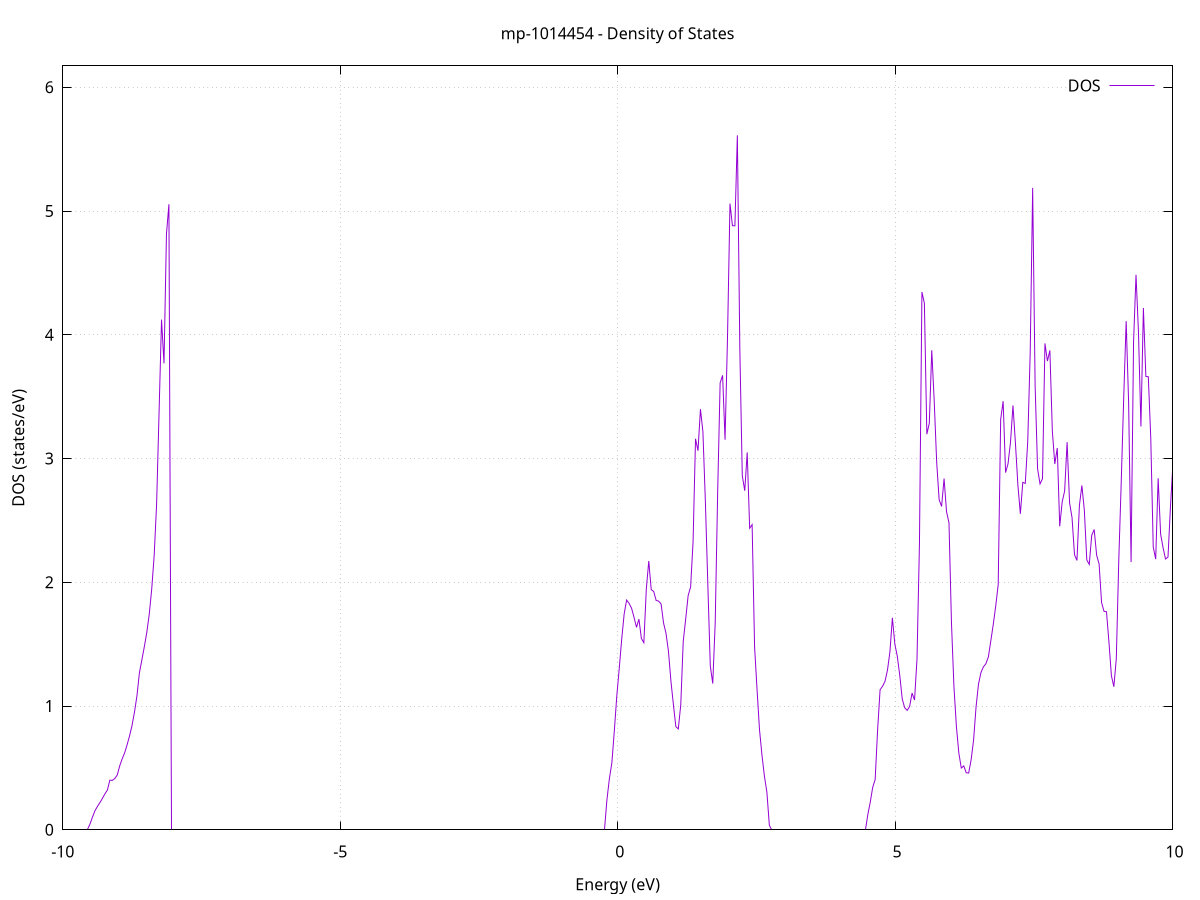 set title 'mp-1014454 - Density of States'
set xlabel 'Energy (eV)'
set ylabel 'DOS (states/eV)'
set grid
set xrange [-10:10]
set yrange [0:6.173]
set xzeroaxis lt -1
set terminal png size 800,600
set output 'mp-1014454_dos_gnuplot.png'
plot '-' using 1:2 with lines title 'DOS'
-40.063800 0.000000
-40.019500 0.000000
-39.975100 0.000000
-39.930800 0.000000
-39.886400 0.000000
-39.842100 0.000000
-39.797700 0.000000
-39.753400 0.000000
-39.709000 0.000000
-39.664700 0.000000
-39.620300 0.000000
-39.576000 0.000000
-39.531600 0.000000
-39.487300 0.000000
-39.442900 0.000000
-39.398600 0.000000
-39.354200 0.000000
-39.309900 0.000000
-39.265500 0.000000
-39.221200 0.000000
-39.176800 0.000000
-39.132500 0.000000
-39.088100 0.000000
-39.043800 0.000000
-38.999400 0.000000
-38.955100 0.000000
-38.910700 0.000000
-38.866400 0.000000
-38.822000 0.000000
-38.777700 0.000000
-38.733300 0.000000
-38.688900 0.000000
-38.644600 0.000000
-38.600200 0.000000
-38.555900 0.000000
-38.511500 0.000000
-38.467200 0.000000
-38.422800 0.000000
-38.378500 0.000000
-38.334100 0.000000
-38.289800 0.000000
-38.245400 0.000000
-38.201100 0.000000
-38.156700 0.000000
-38.112400 0.000000
-38.068000 0.000000
-38.023700 0.000000
-37.979300 0.000000
-37.935000 0.000000
-37.890600 0.000000
-37.846300 0.000000
-37.801900 0.000000
-37.757600 0.000000
-37.713200 0.000000
-37.668900 0.000000
-37.624500 0.000000
-37.580200 0.000000
-37.535800 0.000000
-37.491500 0.000000
-37.447100 0.000000
-37.402800 0.000000
-37.358400 0.000000
-37.314100 0.000000
-37.269700 0.000000
-37.225400 0.000000
-37.181000 0.000000
-37.136700 0.000000
-37.092300 0.000000
-37.048000 0.000000
-37.003600 0.000000
-36.959300 0.000000
-36.914900 0.000000
-36.870600 0.000000
-36.826200 0.000000
-36.781900 0.000000
-36.737500 0.000000
-36.693200 0.000000
-36.648800 0.000000
-36.604500 0.000000
-36.560100 0.000000
-36.515800 0.000000
-36.471400 0.000000
-36.427100 0.000000
-36.382700 0.000000
-36.338400 0.000000
-36.294000 0.000000
-36.249700 0.000000
-36.205300 0.000000
-36.161000 0.000000
-36.116600 0.000000
-36.072300 0.000000
-36.027900 2.515500
-35.983600 14.309000
-35.939200 10.904200
-35.894900 20.099600
-35.850500 22.763900
-35.806200 18.663500
-35.761800 17.527300
-35.717500 32.474800
-35.673100 31.973600
-35.628800 0.000000
-35.584400 0.461800
-35.540100 1.588300
-35.495700 4.523400
-35.451400 13.938400
-35.407000 3.914200
-35.362700 12.653100
-35.318300 11.377000
-35.274000 0.000000
-35.229600 0.000000
-35.185300 0.000000
-35.140900 0.000000
-35.096600 0.000000
-35.052200 0.000000
-35.007900 0.000000
-34.963500 0.000000
-34.919200 0.000000
-34.874800 0.000000
-34.830500 0.000000
-34.786100 0.000000
-34.741800 0.000000
-34.697400 0.000000
-34.653100 0.000000
-34.608700 0.000000
-34.564400 0.000000
-34.520000 0.000000
-34.475700 0.000000
-34.431300 0.000000
-34.387000 0.000000
-34.342600 0.000000
-34.298300 0.000000
-34.253900 0.000000
-34.209600 0.000000
-34.165200 0.000000
-34.120900 0.000000
-34.076500 0.000000
-34.032200 0.000000
-33.987800 0.000000
-33.943500 0.000000
-33.899100 0.000000
-33.854800 0.000000
-33.810400 0.000000
-33.766100 0.000000
-33.721700 0.000000
-33.677400 0.000000
-33.633000 0.000000
-33.588700 0.000000
-33.544300 0.000000
-33.500000 0.000000
-33.455600 0.000000
-33.411300 0.000000
-33.366900 0.000000
-33.322600 0.000000
-33.278200 0.000000
-33.233900 0.000000
-33.189500 0.000000
-33.145200 0.000000
-33.100800 0.000000
-33.056500 0.000000
-33.012100 0.000000
-32.967800 0.000000
-32.923400 0.000000
-32.879100 0.000000
-32.834700 0.000000
-32.790400 0.000000
-32.746000 0.000000
-32.701700 0.000000
-32.657300 0.000000
-32.613000 0.000000
-32.568600 0.000000
-32.524300 0.000000
-32.479900 0.000000
-32.435600 0.000000
-32.391200 0.000000
-32.346900 0.000000
-32.302500 0.000000
-32.258200 0.000000
-32.213800 0.000000
-32.169500 0.000000
-32.125100 0.000000
-32.080800 0.000000
-32.036400 0.000000
-31.992100 0.000000
-31.947700 0.000000
-31.903400 0.000000
-31.859000 0.000000
-31.814700 0.000000
-31.770300 0.000000
-31.726000 0.000000
-31.681600 0.000000
-31.637300 0.000000
-31.592900 0.000000
-31.548600 0.000000
-31.504200 0.000000
-31.459900 0.000000
-31.415500 0.000000
-31.371200 0.000000
-31.326800 0.000000
-31.282500 0.000000
-31.238100 0.000000
-31.193800 0.000000
-31.149400 0.000000
-31.105100 0.000000
-31.060700 0.000000
-31.016400 0.000000
-30.972000 0.000000
-30.927700 0.000000
-30.883300 0.000000
-30.839000 0.000000
-30.794600 0.000000
-30.750300 0.000000
-30.705900 0.000000
-30.661600 0.000000
-30.617200 0.000000
-30.572900 0.000000
-30.528500 0.000000
-30.484200 0.000000
-30.439800 0.000000
-30.395500 0.000000
-30.351100 0.000000
-30.306800 0.000000
-30.262400 0.000000
-30.218100 0.000000
-30.173700 0.000000
-30.129400 0.000000
-30.085000 0.000000
-30.040600 0.000000
-29.996300 0.000000
-29.951900 0.000000
-29.907600 0.000000
-29.863200 0.000000
-29.818900 0.000000
-29.774500 0.000000
-29.730200 0.000000
-29.685800 0.000000
-29.641500 0.000000
-29.597100 0.000000
-29.552800 0.000000
-29.508400 0.000000
-29.464100 0.000000
-29.419700 0.000000
-29.375400 0.000000
-29.331000 0.000000
-29.286700 0.000000
-29.242300 0.000000
-29.198000 0.000000
-29.153600 0.000000
-29.109300 0.000000
-29.064900 0.000000
-29.020600 0.000000
-28.976200 0.000000
-28.931900 0.000000
-28.887500 0.000000
-28.843200 0.000000
-28.798800 0.000000
-28.754500 0.000000
-28.710100 0.000000
-28.665800 0.000000
-28.621400 0.000000
-28.577100 0.000000
-28.532700 0.000000
-28.488400 0.000000
-28.444000 0.000000
-28.399700 0.000000
-28.355300 0.000000
-28.311000 0.000000
-28.266600 0.000000
-28.222300 0.000000
-28.177900 0.000000
-28.133600 0.000000
-28.089200 0.000000
-28.044900 0.000000
-28.000500 0.000000
-27.956200 0.000000
-27.911800 0.000000
-27.867500 0.000000
-27.823100 0.000000
-27.778800 0.000000
-27.734400 0.000000
-27.690100 0.000000
-27.645700 0.000000
-27.601400 0.000000
-27.557000 0.000000
-27.512700 0.000000
-27.468300 0.000000
-27.424000 0.000000
-27.379600 0.000000
-27.335300 0.000000
-27.290900 0.000000
-27.246600 0.000000
-27.202200 0.000000
-27.157900 0.000000
-27.113500 0.000000
-27.069200 0.000000
-27.024800 0.000000
-26.980500 0.000000
-26.936100 0.000000
-26.891800 0.000000
-26.847400 0.000000
-26.803100 0.000000
-26.758700 0.000000
-26.714400 0.000000
-26.670000 0.000000
-26.625700 0.000000
-26.581300 0.000000
-26.537000 0.000000
-26.492600 0.000000
-26.448300 0.000000
-26.403900 0.000000
-26.359600 0.000000
-26.315200 0.000000
-26.270900 0.000000
-26.226500 0.000000
-26.182200 0.000000
-26.137800 0.000000
-26.093500 0.000000
-26.049100 0.000000
-26.004800 0.000000
-25.960400 0.000000
-25.916100 0.000000
-25.871700 0.000000
-25.827400 0.000000
-25.783000 0.000000
-25.738700 0.000000
-25.694300 0.000000
-25.650000 0.000000
-25.605600 0.000000
-25.561300 0.000000
-25.516900 0.000000
-25.472600 0.000000
-25.428200 0.000000
-25.383900 0.000000
-25.339500 0.000000
-25.295200 0.000000
-25.250800 0.000000
-25.206500 0.000000
-25.162100 0.000000
-25.117800 0.000000
-25.073400 0.000000
-25.029100 0.000000
-24.984700 0.000000
-24.940400 0.000000
-24.896000 0.000000
-24.851700 0.000000
-24.807300 0.000000
-24.763000 0.000000
-24.718600 0.000000
-24.674300 0.000000
-24.629900 0.000000
-24.585600 0.000000
-24.541200 0.000000
-24.496900 0.000000
-24.452500 0.000000
-24.408200 0.000000
-24.363800 0.000000
-24.319500 0.000000
-24.275100 0.000000
-24.230800 0.000000
-24.186400 0.000000
-24.142100 0.000000
-24.097700 0.000000
-24.053400 0.000000
-24.009000 0.000000
-23.964700 0.000000
-23.920300 0.000000
-23.876000 0.000000
-23.831600 0.000000
-23.787300 0.000000
-23.742900 0.000000
-23.698600 0.000000
-23.654200 0.000000
-23.609900 0.000000
-23.565500 0.000000
-23.521200 0.000000
-23.476800 0.000000
-23.432500 0.000000
-23.388100 0.000000
-23.343800 0.000000
-23.299400 0.000000
-23.255100 0.000000
-23.210700 0.000000
-23.166400 0.000000
-23.122000 0.000000
-23.077700 0.000000
-23.033300 0.000000
-22.989000 0.000000
-22.944600 0.000000
-22.900300 0.000000
-22.855900 0.000000
-22.811600 0.000000
-22.767200 0.000000
-22.722900 0.000000
-22.678500 0.000000
-22.634200 0.000000
-22.589800 0.000000
-22.545500 0.000000
-22.501100 0.000000
-22.456800 0.000000
-22.412400 0.000000
-22.368100 0.000000
-22.323700 0.000000
-22.279400 0.000000
-22.235000 0.000000
-22.190700 0.000000
-22.146300 0.000000
-22.102000 0.000000
-22.057600 0.000000
-22.013300 0.000000
-21.968900 0.000000
-21.924600 0.000000
-21.880200 0.000000
-21.835900 0.000000
-21.791500 0.000000
-21.747200 0.000000
-21.702800 0.000000
-21.658500 0.000000
-21.614100 0.000000
-21.569800 0.000000
-21.525400 0.000000
-21.481100 0.000000
-21.436700 0.000000
-21.392400 0.000000
-21.348000 0.000000
-21.303600 0.000000
-21.259300 0.000000
-21.214900 0.000000
-21.170600 0.000000
-21.126200 0.000000
-21.081900 0.000000
-21.037500 0.000000
-20.993200 0.000000
-20.948800 0.000000
-20.904500 0.000000
-20.860100 0.000000
-20.815800 0.000000
-20.771400 0.000000
-20.727100 0.000000
-20.682700 0.000000
-20.638400 0.000000
-20.594000 0.000000
-20.549700 0.000000
-20.505300 0.000000
-20.461000 0.000000
-20.416600 0.000000
-20.372300 0.000000
-20.327900 0.000000
-20.283600 0.000000
-20.239200 0.000000
-20.194900 0.000000
-20.150500 0.000000
-20.106200 0.000000
-20.061800 0.000000
-20.017500 0.000000
-19.973100 0.000000
-19.928800 0.000000
-19.884400 0.000000
-19.840100 0.000000
-19.795700 0.000000
-19.751400 0.000000
-19.707000 0.000000
-19.662700 0.000000
-19.618300 0.000000
-19.574000 0.000000
-19.529600 0.000000
-19.485300 0.000000
-19.440900 0.000000
-19.396600 0.000000
-19.352200 0.000000
-19.307900 0.000000
-19.263500 0.000000
-19.219200 0.000000
-19.174800 0.000000
-19.130500 0.000000
-19.086100 0.000000
-19.041800 0.000000
-18.997400 0.000000
-18.953100 0.000000
-18.908700 0.000000
-18.864400 0.000000
-18.820000 0.000000
-18.775700 0.000000
-18.731300 0.000000
-18.687000 0.000000
-18.642600 0.000000
-18.598300 0.000000
-18.553900 0.000000
-18.509600 0.000000
-18.465200 0.000000
-18.420900 0.000000
-18.376500 0.000000
-18.332200 0.000000
-18.287800 0.000000
-18.243500 0.000000
-18.199100 0.000000
-18.154800 0.000000
-18.110400 0.000000
-18.066100 0.000000
-18.021700 0.000000
-17.977400 0.000000
-17.933000 0.000000
-17.888700 0.000000
-17.844300 0.000000
-17.800000 0.000000
-17.755600 0.000000
-17.711300 0.000000
-17.666900 0.000000
-17.622600 0.000000
-17.578200 0.000000
-17.533900 0.000000
-17.489500 0.000000
-17.445200 0.000000
-17.400800 0.000000
-17.356500 0.000000
-17.312100 0.000000
-17.267800 0.000000
-17.223400 0.000000
-17.179100 0.000000
-17.134700 0.000000
-17.090400 0.000000
-17.046000 0.000000
-17.001700 0.000000
-16.957300 0.000000
-16.913000 0.000000
-16.868600 0.000000
-16.824300 0.000000
-16.779900 0.000000
-16.735600 0.000000
-16.691200 0.000000
-16.646900 0.000000
-16.602500 0.000000
-16.558200 0.000000
-16.513800 0.000000
-16.469500 0.000000
-16.425100 0.000000
-16.380800 0.000000
-16.336400 0.000000
-16.292100 0.000000
-16.247700 0.000000
-16.203400 0.000000
-16.159000 0.000000
-16.114700 0.000000
-16.070300 0.000000
-16.026000 0.000000
-15.981600 0.000000
-15.937300 0.000000
-15.892900 0.000000
-15.848600 0.000000
-15.804200 0.000000
-15.759900 0.000000
-15.715500 0.000000
-15.671200 0.000000
-15.626800 0.000000
-15.582500 0.000000
-15.538100 0.000000
-15.493800 0.000000
-15.449400 0.000000
-15.405100 0.000000
-15.360700 0.000000
-15.316400 0.000000
-15.272000 0.000000
-15.227700 0.000000
-15.183300 0.000000
-15.139000 0.000000
-15.094600 0.000000
-15.050300 0.000000
-15.005900 0.000000
-14.961600 0.000000
-14.917200 0.000000
-14.872900 0.000000
-14.828500 0.000000
-14.784200 0.000000
-14.739800 0.000000
-14.695500 0.000000
-14.651100 0.000000
-14.606800 0.000000
-14.562400 0.000000
-14.518100 0.000000
-14.473700 0.000000
-14.429400 0.000000
-14.385000 0.000000
-14.340700 0.000000
-14.296300 0.000000
-14.252000 0.000000
-14.207600 0.000000
-14.163300 0.000000
-14.118900 0.000000
-14.074600 0.000000
-14.030200 0.000000
-13.985900 0.000000
-13.941500 0.000000
-13.897200 0.000000
-13.852800 0.000000
-13.808500 0.000000
-13.764100 0.000000
-13.719800 0.000000
-13.675400 0.000000
-13.631100 0.000000
-13.586700 0.000000
-13.542400 0.000000
-13.498000 0.000000
-13.453700 0.000000
-13.409300 0.000000
-13.365000 0.000000
-13.320600 0.000000
-13.276300 0.000000
-13.231900 0.000000
-13.187600 0.000000
-13.143200 0.000000
-13.098900 0.000000
-13.054500 0.000000
-13.010200 0.000000
-12.965800 0.000000
-12.921500 0.000000
-12.877100 0.000000
-12.832800 0.000000
-12.788400 0.000000
-12.744100 0.000000
-12.699700 0.000000
-12.655300 0.000000
-12.611000 0.000000
-12.566600 0.000000
-12.522300 0.000000
-12.477900 0.000000
-12.433600 0.000000
-12.389200 0.000000
-12.344900 0.000000
-12.300500 0.000000
-12.256200 0.000000
-12.211800 0.000000
-12.167500 0.000000
-12.123100 0.000000
-12.078800 0.000000
-12.034400 0.000000
-11.990100 0.000000
-11.945700 0.000000
-11.901400 0.000000
-11.857000 0.000000
-11.812700 0.000000
-11.768300 0.000000
-11.724000 0.000000
-11.679600 0.000000
-11.635300 0.000000
-11.590900 0.000000
-11.546600 0.000000
-11.502200 0.000000
-11.457900 0.000000
-11.413500 0.000000
-11.369200 0.000000
-11.324800 0.000000
-11.280500 0.000000
-11.236100 0.000000
-11.191800 0.000000
-11.147400 0.000000
-11.103100 0.000000
-11.058700 0.000000
-11.014400 0.000000
-10.970000 0.000000
-10.925700 0.000000
-10.881300 0.000000
-10.837000 0.000000
-10.792600 0.000000
-10.748300 0.000000
-10.703900 0.000000
-10.659600 0.000000
-10.615200 0.000000
-10.570900 0.000000
-10.526500 0.000000
-10.482200 0.000000
-10.437800 0.000000
-10.393500 0.000000
-10.349100 0.000000
-10.304800 0.000000
-10.260400 0.000000
-10.216100 0.000000
-10.171700 0.000000
-10.127400 0.000000
-10.083000 0.000000
-10.038700 0.000000
-9.994300 0.000000
-9.950000 0.000000
-9.905600 0.000000
-9.861300 0.000000
-9.816900 0.000000
-9.772600 0.000000
-9.728200 0.000000
-9.683900 0.000000
-9.639500 0.000000
-9.595200 0.000000
-9.550800 0.000000
-9.506500 0.050300
-9.462100 0.106000
-9.417800 0.156100
-9.373400 0.190300
-9.329100 0.221100
-9.284700 0.254200
-9.240400 0.290700
-9.196000 0.321100
-9.151700 0.401300
-9.107300 0.399100
-9.063000 0.414300
-9.018600 0.442500
-8.974300 0.516200
-8.929900 0.572800
-8.885600 0.621000
-8.841200 0.686400
-8.796900 0.758300
-8.752500 0.841800
-8.708200 0.950400
-8.663800 1.080900
-8.619500 1.267500
-8.575100 1.372200
-8.530800 1.478300
-8.486400 1.593400
-8.442100 1.740900
-8.397700 1.943000
-8.353400 2.212700
-8.309000 2.631500
-8.264700 3.377300
-8.220300 4.122300
-8.176000 3.769100
-8.131600 4.814400
-8.087300 5.054800
-8.042900 0.000000
-7.998600 0.000000
-7.954200 0.000000
-7.909900 0.000000
-7.865500 0.000000
-7.821200 0.000000
-7.776800 0.000000
-7.732500 0.000000
-7.688100 0.000000
-7.643800 0.000000
-7.599400 0.000000
-7.555100 0.000000
-7.510700 0.000000
-7.466400 0.000000
-7.422000 0.000000
-7.377700 0.000000
-7.333300 0.000000
-7.289000 0.000000
-7.244600 0.000000
-7.200300 0.000000
-7.155900 0.000000
-7.111600 0.000000
-7.067200 0.000000
-7.022900 0.000000
-6.978500 0.000000
-6.934200 0.000000
-6.889800 0.000000
-6.845500 0.000000
-6.801100 0.000000
-6.756800 0.000000
-6.712400 0.000000
-6.668100 0.000000
-6.623700 0.000000
-6.579400 0.000000
-6.535000 0.000000
-6.490700 0.000000
-6.446300 0.000000
-6.402000 0.000000
-6.357600 0.000000
-6.313300 0.000000
-6.268900 0.000000
-6.224600 0.000000
-6.180200 0.000000
-6.135900 0.000000
-6.091500 0.000000
-6.047200 0.000000
-6.002800 0.000000
-5.958500 0.000000
-5.914100 0.000000
-5.869800 0.000000
-5.825400 0.000000
-5.781100 0.000000
-5.736700 0.000000
-5.692400 0.000000
-5.648000 0.000000
-5.603700 0.000000
-5.559300 0.000000
-5.515000 0.000000
-5.470600 0.000000
-5.426300 0.000000
-5.381900 0.000000
-5.337600 0.000000
-5.293200 0.000000
-5.248900 0.000000
-5.204500 0.000000
-5.160200 0.000000
-5.115800 0.000000
-5.071500 0.000000
-5.027100 0.000000
-4.982800 0.000000
-4.938400 0.000000
-4.894100 0.000000
-4.849700 0.000000
-4.805400 0.000000
-4.761000 0.000000
-4.716700 0.000000
-4.672300 0.000000
-4.628000 0.000000
-4.583600 0.000000
-4.539300 0.000000
-4.494900 0.000000
-4.450600 0.000000
-4.406200 0.000000
-4.361900 0.000000
-4.317500 0.000000
-4.273200 0.000000
-4.228800 0.000000
-4.184500 0.000000
-4.140100 0.000000
-4.095800 0.000000
-4.051400 0.000000
-4.007100 0.000000
-3.962700 0.000000
-3.918300 0.000000
-3.874000 0.000000
-3.829600 0.000000
-3.785300 0.000000
-3.740900 0.000000
-3.696600 0.000000
-3.652200 0.000000
-3.607900 0.000000
-3.563500 0.000000
-3.519200 0.000000
-3.474800 0.000000
-3.430500 0.000000
-3.386100 0.000000
-3.341800 0.000000
-3.297400 0.000000
-3.253100 0.000000
-3.208700 0.000000
-3.164400 0.000000
-3.120000 0.000000
-3.075700 0.000000
-3.031300 0.000000
-2.987000 0.000000
-2.942600 0.000000
-2.898300 0.000000
-2.853900 0.000000
-2.809600 0.000000
-2.765200 0.000000
-2.720900 0.000000
-2.676500 0.000000
-2.632200 0.000000
-2.587800 0.000000
-2.543500 0.000000
-2.499100 0.000000
-2.454800 0.000000
-2.410400 0.000000
-2.366100 0.000000
-2.321700 0.000000
-2.277400 0.000000
-2.233000 0.000000
-2.188700 0.000000
-2.144300 0.000000
-2.100000 0.000000
-2.055600 0.000000
-2.011300 0.000000
-1.966900 0.000000
-1.922600 0.000000
-1.878200 0.000000
-1.833900 0.000000
-1.789500 0.000000
-1.745200 0.000000
-1.700800 0.000000
-1.656500 0.000000
-1.612100 0.000000
-1.567800 0.000000
-1.523400 0.000000
-1.479100 0.000000
-1.434700 0.000000
-1.390400 0.000000
-1.346000 0.000000
-1.301700 0.000000
-1.257300 0.000000
-1.213000 0.000000
-1.168600 0.000000
-1.124300 0.000000
-1.079900 0.000000
-1.035600 0.000000
-0.991200 0.000000
-0.946900 0.000000
-0.902500 0.000000
-0.858200 0.000000
-0.813800 0.000000
-0.769500 0.000000
-0.725100 0.000000
-0.680800 0.000000
-0.636400 0.000000
-0.592100 0.000000
-0.547700 0.000000
-0.503400 0.000000
-0.459000 0.000000
-0.414700 0.000000
-0.370300 0.000000
-0.326000 0.000000
-0.281600 0.000000
-0.237300 0.000000
-0.192900 0.243600
-0.148600 0.413300
-0.104200 0.540900
-0.059900 0.799000
-0.015500 1.079700
0.028800 1.303200
0.073200 1.541200
0.117500 1.744100
0.161900 1.856500
0.206200 1.829500
0.250600 1.790800
0.294900 1.717400
0.339300 1.635900
0.383600 1.702000
0.428000 1.545400
0.472300 1.511500
0.516700 1.944600
0.561000 2.171600
0.605400 1.939700
0.649700 1.926000
0.694100 1.852900
0.738400 1.847900
0.782800 1.825300
0.827100 1.671900
0.871500 1.587400
0.915800 1.442500
0.960200 1.201400
1.004500 1.012200
1.048900 0.833700
1.093200 0.814700
1.137600 1.011000
1.181900 1.520800
1.226300 1.703700
1.270600 1.892600
1.315000 1.961900
1.359300 2.327100
1.403700 3.159500
1.448000 3.063200
1.492400 3.398800
1.536700 3.217000
1.581100 2.653700
1.625400 1.982400
1.669800 1.324600
1.714100 1.181600
1.758500 1.675500
1.802800 2.729800
1.847200 3.611300
1.891500 3.672100
1.935900 3.152100
1.980200 3.981500
2.024600 5.060100
2.068900 4.881900
2.113300 4.880100
2.157600 5.611500
2.202000 3.889300
2.246300 2.861900
2.290700 2.739800
2.335000 3.049400
2.379400 2.436600
2.423700 2.466100
2.468100 1.477600
2.512400 1.133000
2.556800 0.808500
2.601100 0.603000
2.645500 0.431800
2.689800 0.304200
2.734200 0.036400
2.778500 0.000000
2.822900 0.000000
2.867200 0.000000
2.911600 0.000000
2.955900 0.000000
3.000300 0.000000
3.044600 0.000000
3.089000 0.000000
3.133300 0.000000
3.177700 0.000000
3.222000 0.000000
3.266400 0.000000
3.310700 0.000000
3.355100 0.000000
3.399400 0.000000
3.443800 0.000000
3.488100 0.000000
3.532500 0.000000
3.576800 0.000000
3.621200 0.000000
3.665500 0.000000
3.709900 0.000000
3.754200 0.000000
3.798600 0.000000
3.842900 0.000000
3.887300 0.000000
3.931600 0.000000
3.976000 0.000000
4.020300 0.000000
4.064700 0.000000
4.109000 0.000000
4.153400 0.000000
4.197700 0.000000
4.242100 0.000000
4.286400 0.000000
4.330800 0.000000
4.375100 0.000000
4.419500 0.000000
4.463800 0.000000
4.508200 0.120800
4.552500 0.222100
4.596900 0.342900
4.641200 0.405800
4.685600 0.809500
4.730000 1.132100
4.774300 1.159700
4.818700 1.199700
4.863000 1.289600
4.907400 1.438100
4.951700 1.713400
4.996100 1.499500
5.040400 1.401400
5.084800 1.247100
5.129100 1.057300
5.173500 0.985800
5.217800 0.964800
5.262200 0.995700
5.306500 1.104800
5.350900 1.048100
5.395200 1.379300
5.439600 2.316900
5.483900 4.345400
5.528300 4.254700
5.572600 3.196800
5.617000 3.284900
5.661300 3.874800
5.705700 3.461200
5.750000 2.969700
5.794400 2.666400
5.838700 2.613200
5.883100 2.837900
5.927400 2.571200
5.971800 2.480100
6.016100 1.677100
6.060500 1.160400
6.104800 0.837000
6.149200 0.620400
6.193500 0.498700
6.237900 0.516500
6.282200 0.460600
6.326600 0.458500
6.370900 0.565700
6.415300 0.726100
6.459600 0.992800
6.504000 1.178400
6.548300 1.271400
6.592700 1.316700
6.637000 1.342100
6.681400 1.396800
6.725700 1.526900
6.770100 1.661000
6.814400 1.808800
6.858800 1.981400
6.903100 3.315500
6.947500 3.463200
6.991800 2.886500
7.036200 2.959000
7.080500 3.132300
7.124900 3.428600
7.169200 3.124300
7.213600 2.785000
7.257900 2.553400
7.302300 2.807600
7.346600 2.798900
7.391000 3.137400
7.435300 3.851400
7.479700 5.186900
7.524000 3.592600
7.568400 2.916900
7.612700 2.794700
7.657100 2.836800
7.701400 3.930300
7.745800 3.787900
7.790100 3.874000
7.834500 3.221600
7.878800 2.955800
7.923200 3.085100
7.967500 2.452300
8.011900 2.650100
8.056200 2.738000
8.100600 3.132100
8.144900 2.643100
8.189300 2.522100
8.233600 2.222400
8.278000 2.176700
8.322300 2.621500
8.366700 2.782200
8.411000 2.584000
8.455400 2.181200
8.499700 2.144400
8.544100 2.379100
8.588400 2.426800
8.632800 2.218600
8.677100 2.148400
8.721500 1.837500
8.765800 1.765200
8.810200 1.761800
8.854500 1.517500
8.898900 1.244700
8.943200 1.155700
8.987600 1.385400
9.031900 2.181100
9.076300 2.813800
9.120600 3.490000
9.165000 4.110000
9.209300 3.450400
9.253700 2.162600
9.298000 3.939700
9.342400 4.484600
9.386700 4.021900
9.431100 3.259100
9.475400 4.216500
9.519800 3.663700
9.564100 3.660600
9.608500 3.163100
9.652800 2.285900
9.697200 2.187200
9.741500 2.840200
9.785900 2.390100
9.830200 2.278800
9.874600 2.188100
9.918900 2.204300
9.963300 2.612100
10.007600 2.953400
10.052000 2.898500
10.096300 2.994200
10.140700 3.202400
10.185000 3.368600
10.229400 2.690600
10.273700 2.764600
10.318100 2.930300
10.362400 2.724500
10.406800 2.301100
10.451100 2.335100
10.495500 2.258400
10.539800 1.963100
10.584200 1.781100
10.628500 1.534300
10.672900 1.324100
10.717200 1.182400
10.761600 1.105300
10.805900 1.027500
10.850300 0.948900
10.894600 0.884500
10.939000 0.845700
10.983300 0.815800
11.027700 0.821600
11.072000 0.868000
11.116400 0.831800
11.160700 0.775500
11.205100 0.813900
11.249400 0.648000
11.293800 0.567000
11.338100 0.606500
11.382500 0.887300
11.426800 0.756000
11.471200 0.645900
11.515500 0.607500
11.559900 0.637400
11.604200 0.521700
11.648600 0.515000
11.692900 0.559100
11.737300 0.583600
11.781600 0.476000
11.826000 0.407200
11.870300 0.559200
11.914700 0.442700
11.959000 0.403600
12.003400 0.321500
12.047700 0.282400
12.092100 0.281800
12.136400 0.285600
12.180800 0.290500
12.225100 0.296200
12.269500 0.301900
12.313800 0.304800
12.358200 0.308600
12.402500 0.315400
12.446900 0.322600
12.491200 0.330100
12.535600 0.337800
12.579900 0.345600
12.624300 0.353500
12.668600 0.362300
12.713000 0.371200
12.757300 0.381300
12.801700 0.390500
12.846000 0.399800
12.890400 0.409600
12.934700 0.420100
12.979100 0.431600
13.023400 0.443600
13.067800 0.453900
13.112100 0.464500
13.156500 0.475600
13.200800 0.486800
13.245200 0.498300
13.289500 0.511400
13.333900 0.525600
13.378300 0.556600
13.422600 0.588900
13.467000 0.566700
13.511300 0.567300
13.555700 0.570300
13.600000 0.576400
13.644400 0.595200
13.688700 0.621700
13.733100 0.658400
13.777400 0.715100
13.821800 0.754300
13.866100 0.759800
13.910500 0.749300
13.954800 0.734800
13.999200 0.736900
14.043500 0.738000
14.087900 0.733500
14.132200 0.731900
14.176600 0.752000
14.220900 0.766100
14.265300 0.782300
14.309600 0.781200
14.354000 0.788900
14.398300 0.799100
14.442700 0.797100
14.487000 0.779000
14.531400 0.754400
14.575700 0.735900
14.620100 0.708500
14.664400 0.680500
14.708800 0.671700
14.753100 0.668600
14.797500 0.628700
14.841800 0.575100
14.886200 0.552400
14.930500 0.536700
14.974900 0.524300
15.019200 0.513400
15.063600 0.497900
15.107900 0.482600
15.152300 0.458100
15.196600 0.442900
15.241000 0.425700
15.285300 0.406800
15.329700 0.393800
15.374000 0.403200
15.418400 0.324700
15.462700 0.306400
15.507100 0.334700
15.551400 0.315400
15.595800 0.391800
15.640100 0.388200
15.684500 0.463900
15.728800 0.546500
15.773200 0.778100
15.817500 0.742700
15.861900 0.719200
15.906200 0.715900
15.950600 0.734700
15.994900 0.772200
16.039300 0.802000
16.083600 0.837200
16.128000 0.881300
16.172300 0.896700
16.216700 0.961100
16.261000 1.012000
16.305400 1.013700
16.349700 1.010100
16.394100 0.915200
16.438400 0.848800
16.482800 0.799900
16.527100 0.733900
16.571500 0.695200
16.615800 0.697200
16.660200 0.846300
16.704500 0.757000
16.748900 0.709100
16.793200 0.684700
16.837600 0.785300
16.881900 0.621300
16.926300 0.591500
16.970600 0.582900
17.015000 0.577400
17.059300 0.539000
17.103700 0.509500
17.148000 0.507600
17.192400 0.528400
17.236700 0.592500
17.281100 0.643800
17.325400 0.564600
17.369800 0.541600
17.414100 0.506900
17.458500 0.461300
17.502800 0.462700
17.547200 0.474600
17.591500 0.490500
17.635900 0.525600
17.680200 0.547200
17.724600 0.578100
17.768900 0.576800
17.813300 0.599800
17.857600 0.576600
17.902000 0.567900
17.946300 0.568600
17.990700 0.570800
18.035000 0.590600
18.079400 0.628400
18.123700 0.662700
18.168100 0.707500
18.212400 0.786400
18.256800 0.792600
18.301100 0.805400
18.345500 0.780100
18.389800 0.816600
18.434200 0.915100
18.478500 1.022900
18.522900 1.090500
18.567200 1.187800
18.611600 1.198200
18.655900 1.088300
18.700300 1.035000
18.744600 1.026300
18.789000 1.060800
18.833300 1.102800
18.877700 1.157400
18.922000 1.153000
18.966400 1.088000
19.010700 1.045400
19.055100 0.977600
19.099400 0.942000
19.143800 0.938900
19.188100 0.949900
19.232500 0.933500
19.276800 0.958400
19.321200 1.161400
19.365500 1.197900
19.409900 1.147100
19.454200 1.157800
19.498600 1.207000
19.542900 1.312400
19.587300 1.270200
19.631600 1.242600
19.676000 1.302900
19.720300 1.230000
19.764700 1.175100
19.809000 0.991300
19.853400 0.966100
19.897700 0.987500
19.942100 0.993200
19.986400 0.975700
20.030800 0.943900
20.075100 0.929100
20.119500 0.955600
20.163800 0.988400
20.208200 0.924000
20.252500 1.052700
20.296900 1.104800
20.341200 1.106100
20.385600 1.098600
20.429900 1.107700
20.474300 1.092900
20.518600 1.073500
20.563000 1.019200
20.607300 0.996700
20.651700 0.924900
20.696000 0.816100
20.740400 0.752800
20.784700 0.724100
20.829100 0.733000
20.873400 0.799300
20.917800 0.880200
20.962100 0.861900
21.006500 0.827200
21.050800 0.796200
21.095200 0.724300
21.139500 0.683900
21.183900 0.651000
21.228200 0.602800
21.272600 0.591400
21.316900 0.586100
21.361300 0.592700
21.405600 0.600600
21.450000 0.572400
21.494300 0.540700
21.538700 0.509600
21.583000 0.508400
21.627400 0.512500
21.671700 0.518700
21.716100 0.532600
21.760400 0.555100
21.804800 0.565400
21.849100 0.561400
21.893500 0.583700
21.937800 0.627200
21.982200 0.689900
22.026500 0.783000
22.070900 0.922400
22.115300 1.110000
22.159600 1.216900
22.204000 1.204700
22.248300 1.116900
22.292700 0.983700
22.337000 0.870600
22.381400 0.767100
22.425700 0.721200
22.470100 0.685100
22.514400 0.651500
22.558800 0.601400
22.603100 0.590700
22.647500 0.620600
22.691800 0.632700
22.736200 0.634100
22.780500 0.617500
22.824900 0.592900
22.869200 0.581800
22.913600 0.575500
22.957900 0.563300
23.002300 0.558100
23.046600 0.558900
23.091000 0.566200
23.135300 0.574100
23.179700 0.583700
23.224000 0.593300
23.268400 0.607000
23.312700 0.626700
23.357100 0.651500
23.401400 0.676400
23.445800 0.690200
23.490100 0.684100
23.534500 0.681800
23.578800 0.696900
23.623200 0.721300
23.667500 0.737700
23.711900 0.744800
23.756200 0.748100
23.800600 0.764100
23.844900 0.798700
23.889300 0.823900
23.933600 0.852200
23.978000 0.894900
24.022300 0.944100
24.066700 1.146800
24.111000 1.131300
24.155400 1.101600
24.199700 0.917300
24.244100 0.867900
24.288400 0.849500
24.332800 0.887900
24.377100 0.966200
24.421500 1.000200
24.465800 1.021800
24.510200 0.982700
24.554500 0.970600
24.598900 0.976600
24.643200 0.987700
24.687600 1.013700
24.731900 1.064800
24.776300 1.158100
24.820600 1.252600
24.865000 1.153800
24.909300 1.079200
24.953700 0.990500
24.998000 0.850100
25.042400 0.692600
25.086700 0.580000
25.131100 0.505500
25.175400 0.440200
25.219800 0.404700
25.264100 0.383500
25.308500 0.370700
25.352800 0.342800
25.397200 0.328500
25.441500 0.317500
25.485900 0.309900
25.530200 0.294300
25.574600 0.297000
25.618900 0.321000
25.663300 0.361500
25.707600 0.417400
25.752000 0.480200
25.796300 0.542300
25.840700 0.603200
25.885000 0.630900
25.929400 0.643900
25.973700 0.652600
26.018100 0.655200
26.062400 0.638900
26.106800 0.626100
26.151100 0.617900
26.195500 0.650800
26.239800 0.646800
26.284200 0.622700
26.328500 0.654700
26.372900 0.640100
26.417200 0.611400
26.461600 0.582100
26.505900 0.562600
26.550300 0.548500
26.594600 0.530600
26.639000 0.520800
26.683300 0.534700
26.727700 0.562900
26.772000 0.603200
26.816400 0.649600
26.860700 0.675900
26.905100 0.707400
26.949400 0.755600
26.993800 0.820500
27.038100 0.908800
27.082500 1.032900
27.126800 1.016500
27.171200 1.013400
27.215500 1.020500
27.259900 1.028100
27.304200 1.059900
27.348600 1.021600
27.392900 0.997700
27.437300 0.988400
27.481600 1.015100
27.526000 1.064400
27.570300 1.129900
27.614700 1.125900
27.659000 0.952700
27.703400 0.908900
27.747700 0.815800
27.792100 0.780500
27.836400 0.755400
27.880800 0.746400
27.925100 0.739200
27.969500 0.738000
28.013800 0.725900
28.058200 0.706900
28.102500 0.654600
28.146900 0.653500
28.191200 0.670000
28.235600 0.701500
28.279900 0.754900
28.324300 0.863100
28.368600 1.062200
28.413000 1.048400
28.457300 1.020000
28.501700 1.050700
28.546000 1.147600
28.590400 1.220600
28.634700 1.276300
28.679100 1.298900
28.723400 1.290100
28.767800 1.240600
28.812100 1.176100
28.856500 1.123900
28.900800 1.061800
28.945200 1.036400
28.989500 1.032800
29.033900 1.014300
29.078200 1.027600
29.122600 1.091100
29.166900 1.164300
29.211300 1.127900
29.255600 1.059000
29.300000 1.066000
29.344300 1.007400
29.388700 1.001600
29.433000 0.967700
29.477400 0.918600
29.521700 0.880600
29.566100 0.864900
29.610400 0.927200
29.654800 0.983900
29.699100 1.133900
29.743500 1.207000
29.787800 1.394200
29.832200 1.531800
29.876500 1.700100
29.920900 1.640800
29.965200 1.533300
30.009600 1.453800
30.053900 1.379700
30.098300 1.231300
30.142600 1.162800
30.187000 1.149400
30.231300 1.122100
30.275700 1.092400
30.320000 1.101100
30.364400 1.202800
30.408700 1.410500
30.453100 1.514800
30.497400 1.448500
30.541800 1.385900
30.586100 1.366600
30.630500 1.440800
30.674800 1.417700
30.719200 1.428100
30.763600 1.389000
30.807900 1.320700
30.852300 1.259400
30.896600 1.207300
30.941000 1.072200
30.985300 0.977900
31.029700 0.853200
31.074000 0.706800
31.118400 0.690800
31.162700 0.662500
31.207100 0.661000
31.251400 0.681200
31.295800 0.752600
31.340100 0.795600
31.384500 0.805400
31.428800 0.820200
31.473200 0.817600
31.517500 0.833200
31.561900 0.843000
31.606200 0.851500
31.650600 0.868500
31.694900 0.887300
31.739300 0.919200
31.783600 0.965100
31.828000 1.055300
31.872300 1.113900
31.916700 1.182200
31.961000 1.314600
32.005400 1.362500
32.049700 1.450700
32.094100 1.544900
32.138400 1.521600
32.182800 1.382700
32.227100 1.266100
32.271500 1.232800
32.315800 1.214500
32.360200 1.170300
32.404500 1.164600
32.448900 1.182200
32.493200 1.176300
32.537600 1.185200
32.581900 1.176900
32.626300 1.215700
32.670600 1.238000
32.715000 1.307700
32.759300 1.393600
32.803700 1.475700
32.848000 1.447600
32.892400 1.330000
32.936700 1.166200
32.981100 1.119700
33.025400 1.108000
33.069800 1.105500
33.114100 1.131600
33.158500 1.149000
33.202800 1.299400
33.247200 1.483000
33.291500 1.650700
33.335900 1.823900
33.380200 2.012800
33.424600 2.107500
33.468900 2.082200
33.513300 1.767300
33.557600 1.551100
33.602000 1.506000
33.646300 1.373700
33.690700 1.310700
33.735000 1.298700
33.779400 1.256800
33.823700 1.211400
33.868100 1.254700
33.912400 1.286300
33.956800 1.391200
34.001100 1.460300
34.045500 1.496000
34.089800 1.471500
34.134200 1.342100
34.178500 1.260200
34.222900 1.076400
34.267200 0.902700
34.311600 0.784800
34.355900 0.849100
34.400300 0.945200
34.444600 1.086400
34.489000 1.228100
34.533300 1.296400
34.577700 1.545500
34.622000 1.598200
34.666400 1.580000
34.710700 1.579300
34.755100 1.538600
34.799400 1.502900
34.843800 1.457000
34.888100 1.333900
34.932500 1.228700
34.976800 1.204100
35.021200 1.226400
35.065500 1.302600
35.109900 1.264000
35.154200 1.166400
35.198600 1.229400
35.242900 1.291300
35.287300 1.341200
35.331600 1.490600
35.376000 1.461100
35.420300 1.377500
35.464700 1.235000
35.509000 1.130800
35.553400 1.018700
35.597700 0.938100
35.642100 0.874800
35.686400 0.834800
35.730800 0.810700
35.775100 0.805100
35.819500 0.799600
35.863800 0.790200
35.908200 0.783400
35.952500 0.769700
35.996900 0.753200
36.041200 0.750600
36.085600 0.754600
36.129900 0.732700
36.174300 0.727600
36.218600 0.719000
36.263000 0.713000
36.307300 0.711200
36.351700 0.705400
36.396000 0.704700
36.440400 0.704400
36.484700 0.710700
36.529100 0.719500
36.573400 0.730800
36.617800 0.745100
36.662100 0.764400
36.706500 0.787500
36.750800 0.811900
36.795200 0.825400
36.839500 0.844300
36.883900 0.846600
36.928200 0.839500
36.972600 0.833100
37.016900 0.810700
37.061300 0.745000
37.105600 0.727800
37.150000 0.725300
37.194300 0.732100
37.238700 0.725200
37.283000 0.727300
37.327400 0.727800
37.371700 0.729300
37.416100 0.738500
37.460400 0.759300
37.504800 0.768800
37.549100 0.776700
37.593500 0.779900
37.637800 0.773100
37.682200 0.768600
37.726500 0.742900
37.770900 0.680100
37.815200 0.645200
37.859600 0.575200
37.903900 0.519800
37.948300 0.622400
37.992600 0.766600
38.037000 0.898000
38.081300 0.993600
38.125700 1.087200
38.170000 1.173800
38.214400 1.224900
38.258700 1.281800
38.303100 1.349900
38.347400 1.356700
38.391800 1.370800
38.436100 1.342700
38.480500 1.274300
38.524800 1.258800
38.569200 1.209900
38.613500 1.192800
38.657900 1.160300
38.702200 1.171700
38.746600 1.237500
38.790900 1.376300
38.835300 1.471600
38.879600 1.502700
38.924000 1.499300
38.968300 1.557000
39.012700 1.638800
39.057000 1.592600
39.101400 1.480900
39.145700 1.418300
39.190100 1.347300
39.234400 1.258100
39.278800 1.114400
39.323100 1.090400
39.367500 1.119600
39.411800 1.155600
39.456200 1.204100
39.500600 1.263000
39.544900 1.345900
39.589300 1.497300
39.633600 1.490000
39.678000 1.494300
39.722300 1.519600
39.766700 1.530400
39.811000 1.523300
39.855400 1.467800
39.899700 1.476700
39.944100 1.656800
39.988400 2.020300
40.032800 2.257600
40.077100 2.633500
40.121500 2.475600
40.165800 2.547100
40.210200 2.529300
40.254500 2.572400
40.298900 2.643200
40.343200 3.334700
40.387600 3.267000
40.431900 5.106600
40.476300 4.915400
40.520600 5.228800
40.565000 5.481100
40.609300 4.910900
40.653700 3.628000
40.698000 2.804700
40.742400 2.432400
40.786700 2.595300
40.831100 2.416500
40.875400 1.899000
40.919800 1.677300
40.964100 1.815800
41.008500 2.013800
41.052800 2.001900
41.097200 1.773000
41.141500 1.520800
41.185900 1.399500
41.230200 1.427000
41.274600 1.544000
41.318900 1.825800
41.363300 1.731100
41.407600 1.656000
41.452000 1.739400
41.496300 1.767900
41.540700 1.843300
41.585000 1.863000
41.629400 1.875400
41.673700 1.777900
41.718100 1.629900
41.762400 1.560400
41.806800 1.488500
41.851100 1.366600
41.895500 1.463800
41.939800 1.556800
41.984200 1.603900
42.028500 1.486200
42.072900 1.518400
42.117200 1.565500
42.161600 1.616000
42.205900 1.565000
42.250300 1.437700
42.294600 1.358600
42.339000 1.262400
42.383300 1.214800
42.427700 1.178000
42.472000 1.194100
42.516400 1.305200
42.560700 1.489500
42.605100 1.566600
42.649400 1.426200
42.693800 1.421100
42.738100 1.395900
42.782500 1.344100
42.826800 1.283600
42.871200 1.218200
42.915500 1.126200
42.959900 1.075600
43.004200 1.013300
43.048600 0.966900
43.092900 0.875000
43.137300 0.816200
43.181600 0.729100
43.226000 0.667800
43.270300 0.614500
43.314700 0.562700
43.359000 0.559700
43.403400 0.533300
43.447700 0.468000
43.492100 0.406200
43.536400 0.354000
43.580800 0.281400
43.625100 0.225900
43.669500 0.188900
43.713800 0.154000
43.758200 0.119600
43.802500 0.083300
43.846900 0.054600
43.891200 0.033500
43.935600 0.028100
43.979900 0.026700
44.024300 0.025400
44.068600 0.024100
44.113000 0.027200
44.157300 0.027300
44.201700 0.025400
44.246000 0.023900
44.290400 0.022800
44.334700 0.019900
44.379100 0.017300
44.423400 0.016200
44.467800 0.015300
44.512100 0.013700
44.556500 0.011800
44.600800 0.000400
44.645200 0.000000
44.689500 0.000000
44.733900 0.000000
44.778200 0.000000
44.822600 0.000000
44.866900 0.000000
44.911300 0.000000
44.955600 0.000000
45.000000 0.000000
45.044300 0.000000
45.088700 0.000000
45.133000 0.000000
45.177400 0.000000
45.221700 0.000000
45.266100 0.000000
45.310400 0.000000
45.354800 0.000000
45.399100 0.000000
45.443500 0.000000
45.487800 0.000000
45.532200 0.000000
45.576500 0.000000
45.620900 0.000000
45.665200 0.000000
45.709600 0.000000
45.753900 0.000000
45.798300 0.000000
45.842600 0.000000
45.887000 0.000000
45.931300 0.000000
45.975700 0.000000
46.020000 0.000000
46.064400 0.000000
46.108700 0.000000
46.153100 0.000000
46.197400 0.000000
46.241800 0.000000
46.286100 0.000000
46.330500 0.000000
46.374800 0.000000
46.419200 0.000000
46.463500 0.000000
46.507900 0.000000
46.552200 0.000000
46.596600 0.000000
46.640900 0.000000
46.685300 0.000000
46.729600 0.000000
46.774000 0.000000
46.818300 0.000000
46.862700 0.000000
46.907000 0.000000
46.951400 0.000000
46.995700 0.000000
47.040100 0.000000
47.084400 0.000000
47.128800 0.000000
47.173100 0.000000
47.217500 0.000000
47.261800 0.000000
47.306200 0.000000
47.350500 0.000000
47.394900 0.000000
47.439200 0.000000
47.483600 0.000000
47.527900 0.000000
47.572300 0.000000
47.616600 0.000000
47.661000 0.000000
47.705300 0.000000
47.749700 0.000000
47.794000 0.000000
47.838400 0.000000
47.882700 0.000000
47.927100 0.000000
47.971400 0.000000
48.015800 0.000000
48.060100 0.000000
48.104500 0.000000
48.148900 0.000000
48.193200 0.000000
48.237600 0.000000
48.281900 0.000000
48.326300 0.000000
48.370600 0.000000
48.415000 0.000000
48.459300 0.000000
48.503700 0.000000
48.548000 0.000000
48.592400 0.000000
48.636700 0.000000
e
